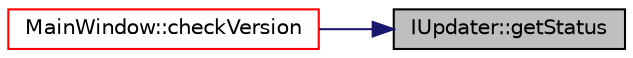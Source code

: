 digraph "IUpdater::getStatus"
{
 // LATEX_PDF_SIZE
  edge [fontname="Helvetica",fontsize="10",labelfontname="Helvetica",labelfontsize="10"];
  node [fontname="Helvetica",fontsize="10",shape=record];
  rankdir="RL";
  Node1 [label="IUpdater::getStatus",height=0.2,width=0.4,color="black", fillcolor="grey75", style="filled", fontcolor="black",tooltip=" "];
  Node1 -> Node2 [dir="back",color="midnightblue",fontsize="10",style="solid",fontname="Helvetica"];
  Node2 [label="MainWindow::checkVersion",height=0.2,width=0.4,color="red", fillcolor="white", style="filled",URL="$class_main_window.html#a1ba0f485895e43145090f97873445b37",tooltip=" "];
}
